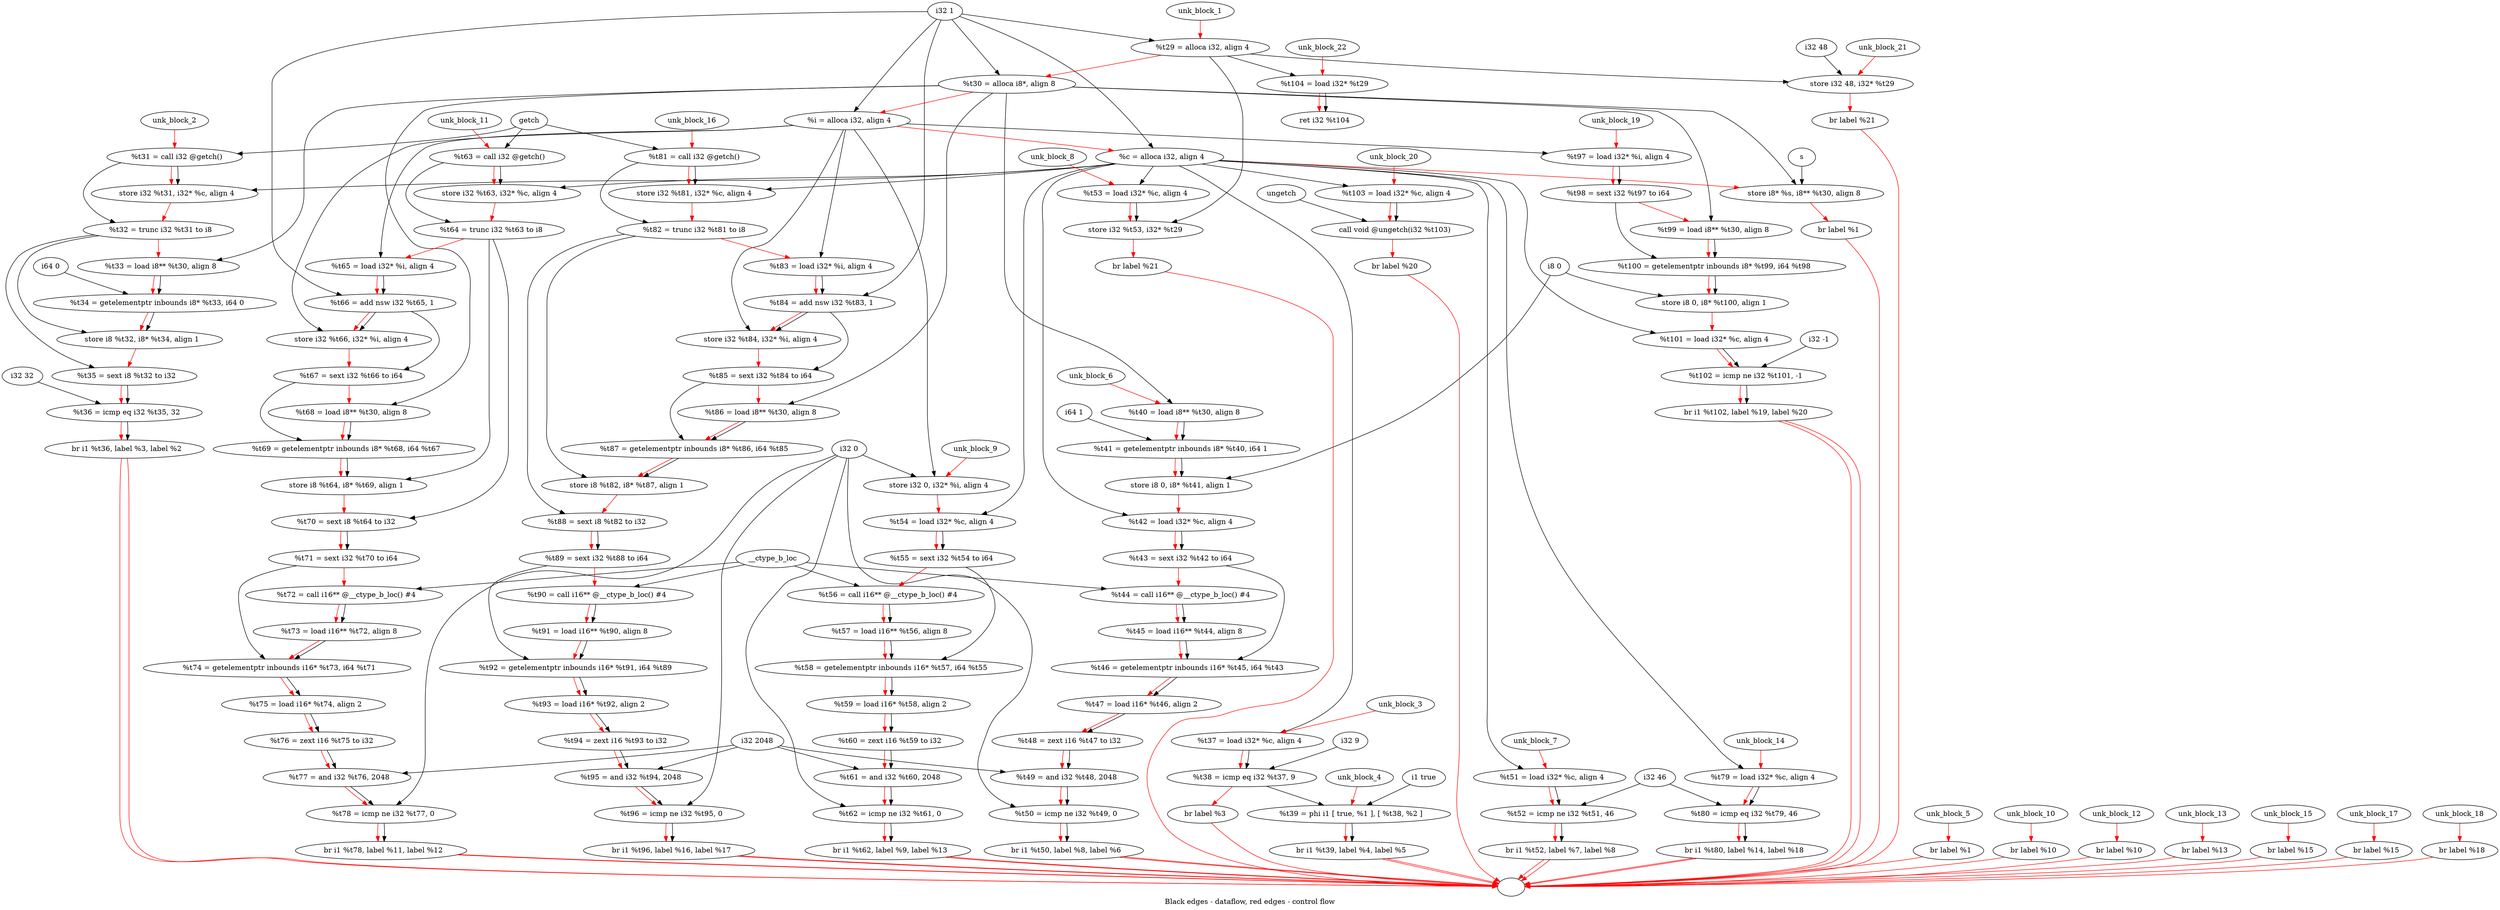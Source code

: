 digraph G {
compound=true
label="Black edges - dataflow, red edges - control flow"
"t29" [label="  %t29 = alloca i32, align 4"]
"t30" [label="  %t30 = alloca i8*, align 8"]
"i" [label="  %i = alloca i32, align 4"]
"c" [label="  %c = alloca i32, align 4"]
"_1" [label="  store i8* %s, i8** %t30, align 8"]
"_2" [label="  br label %1"]
"unk_block_1" -> "t29"[color=red]
"i32 1" -> "t29"
"t29" -> "t30"[color=red weight=2]
"i32 1" -> "t30"
"t30" -> "i"[color=red weight=2]
"i32 1" -> "i"
"i" -> "c"[color=red weight=2]
"i32 1" -> "c"
"c" -> "_1"[color=red weight=2]
"s" -> "_1"
"t30" -> "_1"
"_1" -> "_2"[color=red weight=2]
"_2" -> ""[color=red]

"t31" [label="  %t31 = call i32 @getch()"]
"_3" [label="  store i32 %t31, i32* %c, align 4"]
"t32" [label="  %t32 = trunc i32 %t31 to i8"]
"t33" [label="  %t33 = load i8** %t30, align 8"]
"t34" [label="  %t34 = getelementptr inbounds i8* %t33, i64 0"]
"_4" [label="  store i8 %t32, i8* %t34, align 1"]
"t35" [label="  %t35 = sext i8 %t32 to i32"]
"t36" [label="  %t36 = icmp eq i32 %t35, 32"]
"_5" [label="  br i1 %t36, label %3, label %2"]
"unk_block_2" -> "t31"[color=red]
"getch" -> "t31"
"t31" -> "_3"[color=red weight=2]
"t31" -> "_3"
"c" -> "_3"
"_3" -> "t32"[color=red weight=2]
"t31" -> "t32"
"t32" -> "t33"[color=red weight=2]
"t30" -> "t33"
"t33" -> "t34"[color=red weight=2]
"t33" -> "t34"
"i64 0" -> "t34"
"t34" -> "_4"[color=red weight=2]
"t32" -> "_4"
"t34" -> "_4"
"_4" -> "t35"[color=red weight=2]
"t32" -> "t35"
"t35" -> "t36"[color=red weight=2]
"t35" -> "t36"
"i32 32" -> "t36"
"t36" -> "_5"[color=red weight=2]
"t36" -> "_5"
"_5" -> ""[color=red]
"_5" -> ""[color=red]

"t37" [label="  %t37 = load i32* %c, align 4"]
"t38" [label="  %t38 = icmp eq i32 %t37, 9"]
"_6" [label="  br label %3"]
"unk_block_3" -> "t37"[color=red]
"c" -> "t37"
"t37" -> "t38"[color=red weight=2]
"t37" -> "t38"
"i32 9" -> "t38"
"t38" -> "_6"[color=red weight=2]
"_6" -> ""[color=red]

"t39" [label="  %t39 = phi i1 [ true, %1 ], [ %t38, %2 ]"]
"_7" [label="  br i1 %t39, label %4, label %5"]
"unk_block_4" -> "t39"[color=red]
"i1 true" -> "t39"
"t38" -> "t39"
"t39" -> "_7"[color=red weight=2]
"t39" -> "_7"
"_7" -> ""[color=red]
"_7" -> ""[color=red]

"_8" [label="  br label %1"]
"unk_block_5" -> "_8"[color=red]
"_8" -> ""[color=red]

"t40" [label="  %t40 = load i8** %t30, align 8"]
"t41" [label="  %t41 = getelementptr inbounds i8* %t40, i64 1"]
"_9" [label="  store i8 0, i8* %t41, align 1"]
"t42" [label="  %t42 = load i32* %c, align 4"]
"t43" [label="  %t43 = sext i32 %t42 to i64"]
"t44" [label="  %t44 = call i16** @__ctype_b_loc() #4"]
"t45" [label="  %t45 = load i16** %t44, align 8"]
"t46" [label="  %t46 = getelementptr inbounds i16* %t45, i64 %t43"]
"t47" [label="  %t47 = load i16* %t46, align 2"]
"t48" [label="  %t48 = zext i16 %t47 to i32"]
"t49" [label="  %t49 = and i32 %t48, 2048"]
"t50" [label="  %t50 = icmp ne i32 %t49, 0"]
"_10" [label="  br i1 %t50, label %8, label %6"]
"unk_block_6" -> "t40"[color=red]
"t30" -> "t40"
"t40" -> "t41"[color=red weight=2]
"t40" -> "t41"
"i64 1" -> "t41"
"t41" -> "_9"[color=red weight=2]
"i8 0" -> "_9"
"t41" -> "_9"
"_9" -> "t42"[color=red weight=2]
"c" -> "t42"
"t42" -> "t43"[color=red weight=2]
"t42" -> "t43"
"t43" -> "t44"[color=red weight=2]
"__ctype_b_loc" -> "t44"
"t44" -> "t45"[color=red weight=2]
"t44" -> "t45"
"t45" -> "t46"[color=red weight=2]
"t45" -> "t46"
"t43" -> "t46"
"t46" -> "t47"[color=red weight=2]
"t46" -> "t47"
"t47" -> "t48"[color=red weight=2]
"t47" -> "t48"
"t48" -> "t49"[color=red weight=2]
"t48" -> "t49"
"i32 2048" -> "t49"
"t49" -> "t50"[color=red weight=2]
"t49" -> "t50"
"i32 0" -> "t50"
"t50" -> "_10"[color=red weight=2]
"t50" -> "_10"
"_10" -> ""[color=red]
"_10" -> ""[color=red]

"t51" [label="  %t51 = load i32* %c, align 4"]
"t52" [label="  %t52 = icmp ne i32 %t51, 46"]
"_11" [label="  br i1 %t52, label %7, label %8"]
"unk_block_7" -> "t51"[color=red]
"c" -> "t51"
"t51" -> "t52"[color=red weight=2]
"t51" -> "t52"
"i32 46" -> "t52"
"t52" -> "_11"[color=red weight=2]
"t52" -> "_11"
"_11" -> ""[color=red]
"_11" -> ""[color=red]

"t53" [label="  %t53 = load i32* %c, align 4"]
"_12" [label="  store i32 %t53, i32* %t29"]
"_13" [label="  br label %21"]
"unk_block_8" -> "t53"[color=red]
"c" -> "t53"
"t53" -> "_12"[color=red weight=2]
"t53" -> "_12"
"t29" -> "_12"
"_12" -> "_13"[color=red weight=2]
"_13" -> ""[color=red]

"_14" [label="  store i32 0, i32* %i, align 4"]
"t54" [label="  %t54 = load i32* %c, align 4"]
"t55" [label="  %t55 = sext i32 %t54 to i64"]
"t56" [label="  %t56 = call i16** @__ctype_b_loc() #4"]
"t57" [label="  %t57 = load i16** %t56, align 8"]
"t58" [label="  %t58 = getelementptr inbounds i16* %t57, i64 %t55"]
"t59" [label="  %t59 = load i16* %t58, align 2"]
"t60" [label="  %t60 = zext i16 %t59 to i32"]
"t61" [label="  %t61 = and i32 %t60, 2048"]
"t62" [label="  %t62 = icmp ne i32 %t61, 0"]
"_15" [label="  br i1 %t62, label %9, label %13"]
"unk_block_9" -> "_14"[color=red]
"i32 0" -> "_14"
"i" -> "_14"
"_14" -> "t54"[color=red weight=2]
"c" -> "t54"
"t54" -> "t55"[color=red weight=2]
"t54" -> "t55"
"t55" -> "t56"[color=red weight=2]
"__ctype_b_loc" -> "t56"
"t56" -> "t57"[color=red weight=2]
"t56" -> "t57"
"t57" -> "t58"[color=red weight=2]
"t57" -> "t58"
"t55" -> "t58"
"t58" -> "t59"[color=red weight=2]
"t58" -> "t59"
"t59" -> "t60"[color=red weight=2]
"t59" -> "t60"
"t60" -> "t61"[color=red weight=2]
"t60" -> "t61"
"i32 2048" -> "t61"
"t61" -> "t62"[color=red weight=2]
"t61" -> "t62"
"i32 0" -> "t62"
"t62" -> "_15"[color=red weight=2]
"t62" -> "_15"
"_15" -> ""[color=red]
"_15" -> ""[color=red]

"_16" [label="  br label %10"]
"unk_block_10" -> "_16"[color=red]
"_16" -> ""[color=red]

"t63" [label="  %t63 = call i32 @getch()"]
"_17" [label="  store i32 %t63, i32* %c, align 4"]
"t64" [label="  %t64 = trunc i32 %t63 to i8"]
"t65" [label="  %t65 = load i32* %i, align 4"]
"t66" [label="  %t66 = add nsw i32 %t65, 1"]
"_18" [label="  store i32 %t66, i32* %i, align 4"]
"t67" [label="  %t67 = sext i32 %t66 to i64"]
"t68" [label="  %t68 = load i8** %t30, align 8"]
"t69" [label="  %t69 = getelementptr inbounds i8* %t68, i64 %t67"]
"_19" [label="  store i8 %t64, i8* %t69, align 1"]
"t70" [label="  %t70 = sext i8 %t64 to i32"]
"t71" [label="  %t71 = sext i32 %t70 to i64"]
"t72" [label="  %t72 = call i16** @__ctype_b_loc() #4"]
"t73" [label="  %t73 = load i16** %t72, align 8"]
"t74" [label="  %t74 = getelementptr inbounds i16* %t73, i64 %t71"]
"t75" [label="  %t75 = load i16* %t74, align 2"]
"t76" [label="  %t76 = zext i16 %t75 to i32"]
"t77" [label="  %t77 = and i32 %t76, 2048"]
"t78" [label="  %t78 = icmp ne i32 %t77, 0"]
"_20" [label="  br i1 %t78, label %11, label %12"]
"unk_block_11" -> "t63"[color=red]
"getch" -> "t63"
"t63" -> "_17"[color=red weight=2]
"t63" -> "_17"
"c" -> "_17"
"_17" -> "t64"[color=red weight=2]
"t63" -> "t64"
"t64" -> "t65"[color=red weight=2]
"i" -> "t65"
"t65" -> "t66"[color=red weight=2]
"t65" -> "t66"
"i32 1" -> "t66"
"t66" -> "_18"[color=red weight=2]
"t66" -> "_18"
"i" -> "_18"
"_18" -> "t67"[color=red weight=2]
"t66" -> "t67"
"t67" -> "t68"[color=red weight=2]
"t30" -> "t68"
"t68" -> "t69"[color=red weight=2]
"t68" -> "t69"
"t67" -> "t69"
"t69" -> "_19"[color=red weight=2]
"t64" -> "_19"
"t69" -> "_19"
"_19" -> "t70"[color=red weight=2]
"t64" -> "t70"
"t70" -> "t71"[color=red weight=2]
"t70" -> "t71"
"t71" -> "t72"[color=red weight=2]
"__ctype_b_loc" -> "t72"
"t72" -> "t73"[color=red weight=2]
"t72" -> "t73"
"t73" -> "t74"[color=red weight=2]
"t73" -> "t74"
"t71" -> "t74"
"t74" -> "t75"[color=red weight=2]
"t74" -> "t75"
"t75" -> "t76"[color=red weight=2]
"t75" -> "t76"
"t76" -> "t77"[color=red weight=2]
"t76" -> "t77"
"i32 2048" -> "t77"
"t77" -> "t78"[color=red weight=2]
"t77" -> "t78"
"i32 0" -> "t78"
"t78" -> "_20"[color=red weight=2]
"t78" -> "_20"
"_20" -> ""[color=red]
"_20" -> ""[color=red]

"_21" [label="  br label %10"]
"unk_block_12" -> "_21"[color=red]
"_21" -> ""[color=red]

"_22" [label="  br label %13"]
"unk_block_13" -> "_22"[color=red]
"_22" -> ""[color=red]

"t79" [label="  %t79 = load i32* %c, align 4"]
"t80" [label="  %t80 = icmp eq i32 %t79, 46"]
"_23" [label="  br i1 %t80, label %14, label %18"]
"unk_block_14" -> "t79"[color=red]
"c" -> "t79"
"t79" -> "t80"[color=red weight=2]
"t79" -> "t80"
"i32 46" -> "t80"
"t80" -> "_23"[color=red weight=2]
"t80" -> "_23"
"_23" -> ""[color=red]
"_23" -> ""[color=red]

"_24" [label="  br label %15"]
"unk_block_15" -> "_24"[color=red]
"_24" -> ""[color=red]

"t81" [label="  %t81 = call i32 @getch()"]
"_25" [label="  store i32 %t81, i32* %c, align 4"]
"t82" [label="  %t82 = trunc i32 %t81 to i8"]
"t83" [label="  %t83 = load i32* %i, align 4"]
"t84" [label="  %t84 = add nsw i32 %t83, 1"]
"_26" [label="  store i32 %t84, i32* %i, align 4"]
"t85" [label="  %t85 = sext i32 %t84 to i64"]
"t86" [label="  %t86 = load i8** %t30, align 8"]
"t87" [label="  %t87 = getelementptr inbounds i8* %t86, i64 %t85"]
"_27" [label="  store i8 %t82, i8* %t87, align 1"]
"t88" [label="  %t88 = sext i8 %t82 to i32"]
"t89" [label="  %t89 = sext i32 %t88 to i64"]
"t90" [label="  %t90 = call i16** @__ctype_b_loc() #4"]
"t91" [label="  %t91 = load i16** %t90, align 8"]
"t92" [label="  %t92 = getelementptr inbounds i16* %t91, i64 %t89"]
"t93" [label="  %t93 = load i16* %t92, align 2"]
"t94" [label="  %t94 = zext i16 %t93 to i32"]
"t95" [label="  %t95 = and i32 %t94, 2048"]
"t96" [label="  %t96 = icmp ne i32 %t95, 0"]
"_28" [label="  br i1 %t96, label %16, label %17"]
"unk_block_16" -> "t81"[color=red]
"getch" -> "t81"
"t81" -> "_25"[color=red weight=2]
"t81" -> "_25"
"c" -> "_25"
"_25" -> "t82"[color=red weight=2]
"t81" -> "t82"
"t82" -> "t83"[color=red weight=2]
"i" -> "t83"
"t83" -> "t84"[color=red weight=2]
"t83" -> "t84"
"i32 1" -> "t84"
"t84" -> "_26"[color=red weight=2]
"t84" -> "_26"
"i" -> "_26"
"_26" -> "t85"[color=red weight=2]
"t84" -> "t85"
"t85" -> "t86"[color=red weight=2]
"t30" -> "t86"
"t86" -> "t87"[color=red weight=2]
"t86" -> "t87"
"t85" -> "t87"
"t87" -> "_27"[color=red weight=2]
"t82" -> "_27"
"t87" -> "_27"
"_27" -> "t88"[color=red weight=2]
"t82" -> "t88"
"t88" -> "t89"[color=red weight=2]
"t88" -> "t89"
"t89" -> "t90"[color=red weight=2]
"__ctype_b_loc" -> "t90"
"t90" -> "t91"[color=red weight=2]
"t90" -> "t91"
"t91" -> "t92"[color=red weight=2]
"t91" -> "t92"
"t89" -> "t92"
"t92" -> "t93"[color=red weight=2]
"t92" -> "t93"
"t93" -> "t94"[color=red weight=2]
"t93" -> "t94"
"t94" -> "t95"[color=red weight=2]
"t94" -> "t95"
"i32 2048" -> "t95"
"t95" -> "t96"[color=red weight=2]
"t95" -> "t96"
"i32 0" -> "t96"
"t96" -> "_28"[color=red weight=2]
"t96" -> "_28"
"_28" -> ""[color=red]
"_28" -> ""[color=red]

"_29" [label="  br label %15"]
"unk_block_17" -> "_29"[color=red]
"_29" -> ""[color=red]

"_30" [label="  br label %18"]
"unk_block_18" -> "_30"[color=red]
"_30" -> ""[color=red]

"t97" [label="  %t97 = load i32* %i, align 4"]
"t98" [label="  %t98 = sext i32 %t97 to i64"]
"t99" [label="  %t99 = load i8** %t30, align 8"]
"t100" [label="  %t100 = getelementptr inbounds i8* %t99, i64 %t98"]
"_31" [label="  store i8 0, i8* %t100, align 1"]
"t101" [label="  %t101 = load i32* %c, align 4"]
"t102" [label="  %t102 = icmp ne i32 %t101, -1"]
"_32" [label="  br i1 %t102, label %19, label %20"]
"unk_block_19" -> "t97"[color=red]
"i" -> "t97"
"t97" -> "t98"[color=red weight=2]
"t97" -> "t98"
"t98" -> "t99"[color=red weight=2]
"t30" -> "t99"
"t99" -> "t100"[color=red weight=2]
"t99" -> "t100"
"t98" -> "t100"
"t100" -> "_31"[color=red weight=2]
"i8 0" -> "_31"
"t100" -> "_31"
"_31" -> "t101"[color=red weight=2]
"c" -> "t101"
"t101" -> "t102"[color=red weight=2]
"t101" -> "t102"
"i32 -1" -> "t102"
"t102" -> "_32"[color=red weight=2]
"t102" -> "_32"
"_32" -> ""[color=red]
"_32" -> ""[color=red]

"t103" [label="  %t103 = load i32* %c, align 4"]
"_33" [label="  call void @ungetch(i32 %t103)"]
"_34" [label="  br label %20"]
"unk_block_20" -> "t103"[color=red]
"c" -> "t103"
"t103" -> "_33"[color=red weight=2]
"t103" -> "_33"
"ungetch" -> "_33"
"_33" -> "_34"[color=red weight=2]
"_34" -> ""[color=red]

"_35" [label="  store i32 48, i32* %t29"]
"_36" [label="  br label %21"]
"unk_block_21" -> "_35"[color=red]
"i32 48" -> "_35"
"t29" -> "_35"
"_35" -> "_36"[color=red weight=2]
"_36" -> ""[color=red]

"t104" [label="  %t104 = load i32* %t29"]
"_37" [label="  ret i32 %t104"]
"unk_block_22" -> "t104"[color=red]
"t29" -> "t104"
"t104" -> "_37"[color=red weight=2]
"t104" -> "_37"

}
